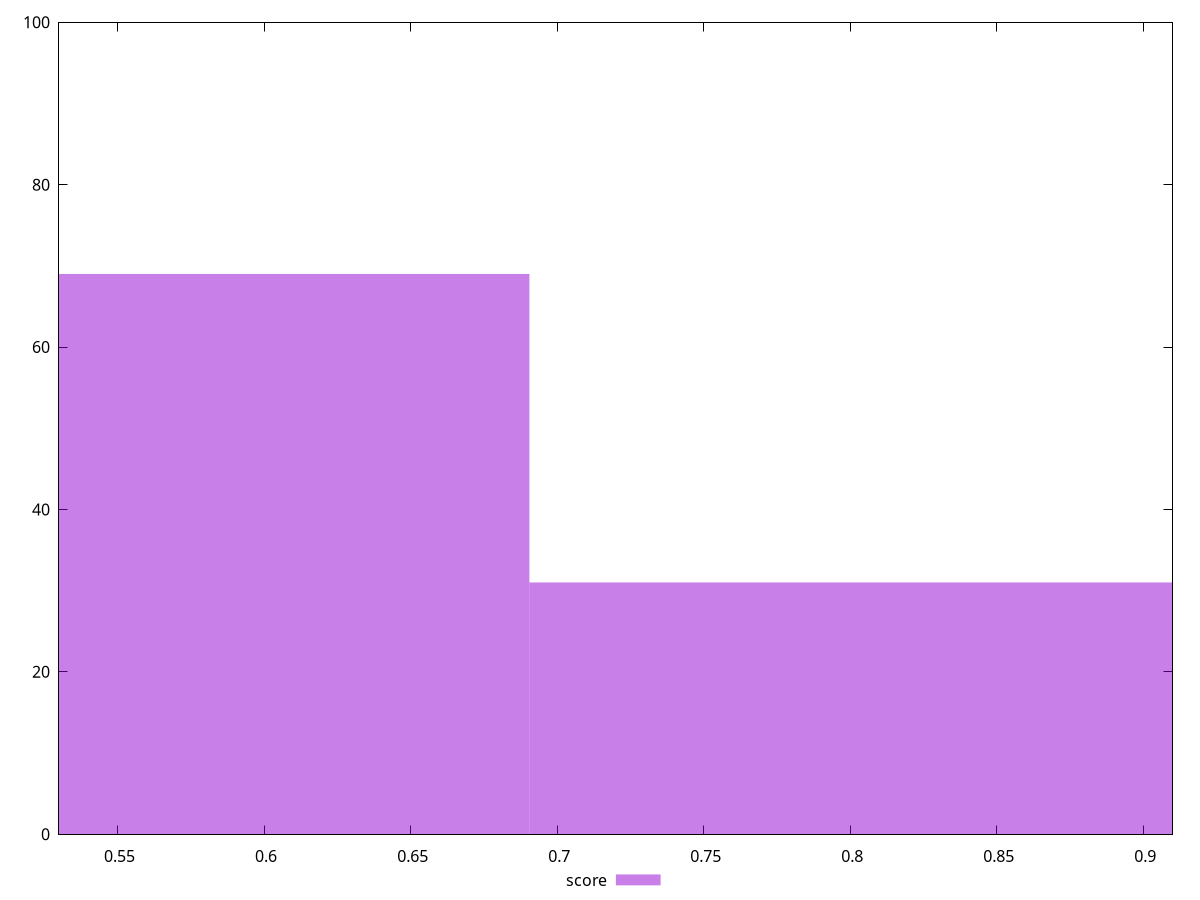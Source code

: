 reset

$score <<EOF
0.5524230247219027 69
0.8286345370828541 31
EOF

set key outside below
set boxwidth 0.2762115123609514
set xrange [0.53:0.91]
set yrange [0:100]
set trange [0:100]
set style fill transparent solid 0.5 noborder
set terminal svg size 640, 490 enhanced background rgb 'white'
set output "report_00017_2021-02-10T15-08-03.406Z/interactive/samples/pages+cached+noadtech+nomedia/score/histogram.svg"

plot $score title "score" with boxes

reset
